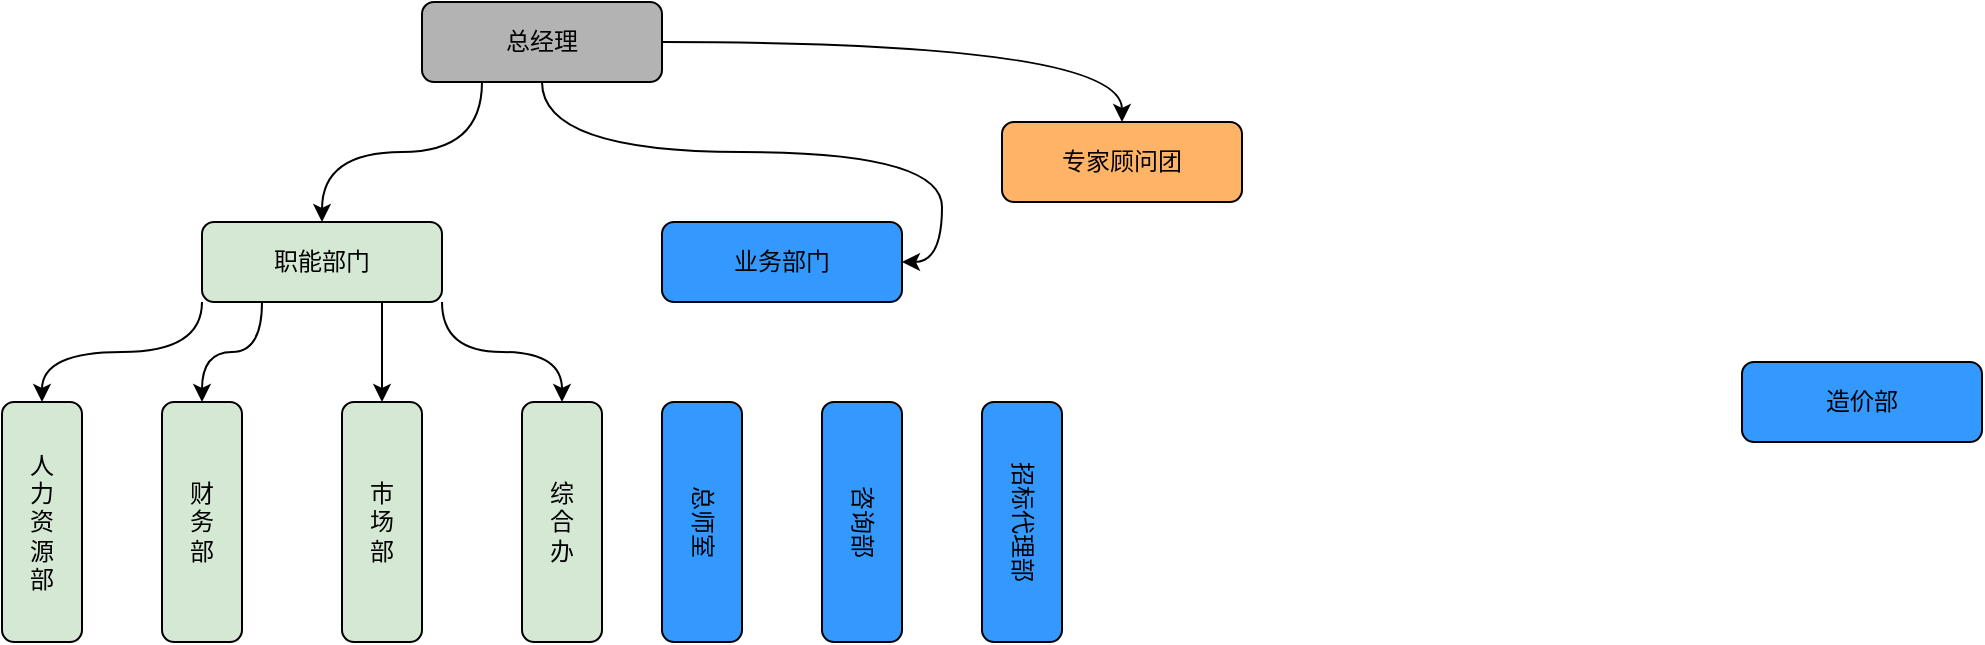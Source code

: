 <mxfile version="22.1.8" type="github">
  <diagram name="第 1 页" id="9VEeLwtgq9xPFcdnr5dx">
    <mxGraphModel dx="854" dy="502" grid="1" gridSize="10" guides="1" tooltips="1" connect="1" arrows="1" fold="1" page="1" pageScale="1" pageWidth="3300" pageHeight="4681" math="0" shadow="0">
      <root>
        <mxCell id="0" />
        <mxCell id="1" parent="0" />
        <mxCell id="NR2siYvtesKDERceZomX-17" style="edgeStyle=orthogonalEdgeStyle;rounded=0;orthogonalLoop=1;jettySize=auto;html=1;entryX=1;entryY=0.5;entryDx=0;entryDy=0;elbow=vertical;curved=1;" edge="1" parent="1" source="NR2siYvtesKDERceZomX-5" target="NR2siYvtesKDERceZomX-12">
          <mxGeometry relative="1" as="geometry" />
        </mxCell>
        <mxCell id="NR2siYvtesKDERceZomX-33" style="edgeStyle=orthogonalEdgeStyle;rounded=0;orthogonalLoop=1;jettySize=auto;html=1;exitX=0.25;exitY=1;exitDx=0;exitDy=0;curved=1;" edge="1" parent="1" source="NR2siYvtesKDERceZomX-5" target="NR2siYvtesKDERceZomX-6">
          <mxGeometry relative="1" as="geometry" />
        </mxCell>
        <mxCell id="NR2siYvtesKDERceZomX-34" style="edgeStyle=orthogonalEdgeStyle;rounded=0;orthogonalLoop=1;jettySize=auto;html=1;exitX=1;exitY=0.5;exitDx=0;exitDy=0;curved=1;" edge="1" parent="1" source="NR2siYvtesKDERceZomX-5" target="NR2siYvtesKDERceZomX-18">
          <mxGeometry relative="1" as="geometry" />
        </mxCell>
        <mxCell id="NR2siYvtesKDERceZomX-5" value="总经理" style="rounded=1;whiteSpace=wrap;html=1;fillColor=#B3B3B3;fillStyle=auto;gradientColor=none;" vertex="1" parent="1">
          <mxGeometry x="280" y="20" width="120" height="40" as="geometry" />
        </mxCell>
        <mxCell id="NR2siYvtesKDERceZomX-28" style="edgeStyle=orthogonalEdgeStyle;rounded=0;orthogonalLoop=1;jettySize=auto;html=1;exitX=0;exitY=1;exitDx=0;exitDy=0;curved=1;" edge="1" parent="1" source="NR2siYvtesKDERceZomX-6" target="NR2siYvtesKDERceZomX-11">
          <mxGeometry relative="1" as="geometry" />
        </mxCell>
        <mxCell id="NR2siYvtesKDERceZomX-29" style="edgeStyle=orthogonalEdgeStyle;rounded=0;orthogonalLoop=1;jettySize=auto;html=1;exitX=1;exitY=1;exitDx=0;exitDy=0;curved=1;" edge="1" parent="1" source="NR2siYvtesKDERceZomX-6" target="NR2siYvtesKDERceZomX-14">
          <mxGeometry relative="1" as="geometry" />
        </mxCell>
        <mxCell id="NR2siYvtesKDERceZomX-30" style="edgeStyle=orthogonalEdgeStyle;rounded=0;orthogonalLoop=1;jettySize=auto;html=1;exitX=0.75;exitY=1;exitDx=0;exitDy=0;entryX=0;entryY=0.5;entryDx=0;entryDy=0;curved=1;" edge="1" parent="1" source="NR2siYvtesKDERceZomX-6" target="NR2siYvtesKDERceZomX-15">
          <mxGeometry relative="1" as="geometry" />
        </mxCell>
        <mxCell id="NR2siYvtesKDERceZomX-31" style="edgeStyle=orthogonalEdgeStyle;rounded=0;orthogonalLoop=1;jettySize=auto;html=1;exitX=0.25;exitY=1;exitDx=0;exitDy=0;entryX=0;entryY=0.5;entryDx=0;entryDy=0;curved=1;" edge="1" parent="1" source="NR2siYvtesKDERceZomX-6" target="NR2siYvtesKDERceZomX-13">
          <mxGeometry relative="1" as="geometry" />
        </mxCell>
        <mxCell id="NR2siYvtesKDERceZomX-6" value="职能部门" style="rounded=1;whiteSpace=wrap;html=1;fillColor=#D5E8D4;" vertex="1" parent="1">
          <mxGeometry x="170" y="130" width="120" height="40" as="geometry" />
        </mxCell>
        <mxCell id="NR2siYvtesKDERceZomX-11" value="人&lt;br&gt;力&lt;br&gt;资&lt;br&gt;源&lt;br&gt;部" style="rounded=1;whiteSpace=wrap;html=1;fillColor=#D5E8D4;rotation=90;verticalAlign=middle;align=center;horizontal=0;" vertex="1" parent="1">
          <mxGeometry x="30" y="260" width="120" height="40" as="geometry" />
        </mxCell>
        <mxCell id="NR2siYvtesKDERceZomX-12" value="业务部门" style="rounded=1;whiteSpace=wrap;html=1;fillColor=#3399FF;" vertex="1" parent="1">
          <mxGeometry x="400" y="130" width="120" height="40" as="geometry" />
        </mxCell>
        <mxCell id="NR2siYvtesKDERceZomX-13" value="财&lt;br&gt;务&lt;br&gt;部" style="rounded=1;whiteSpace=wrap;html=1;fillColor=#D5E8D4;rotation=90;horizontal=0;" vertex="1" parent="1">
          <mxGeometry x="110" y="260" width="120" height="40" as="geometry" />
        </mxCell>
        <mxCell id="NR2siYvtesKDERceZomX-14" value="综&lt;br&gt;合&lt;br&gt;办" style="rounded=1;whiteSpace=wrap;html=1;fillColor=#D5E8D4;rotation=90;horizontal=0;" vertex="1" parent="1">
          <mxGeometry x="290" y="260" width="120" height="40" as="geometry" />
        </mxCell>
        <mxCell id="NR2siYvtesKDERceZomX-15" value="市&lt;br&gt;场&lt;br&gt;部" style="rounded=1;whiteSpace=wrap;html=1;fillColor=#D5E8D4;rotation=90;horizontal=0;" vertex="1" parent="1">
          <mxGeometry x="200" y="260" width="120" height="40" as="geometry" />
        </mxCell>
        <mxCell id="NR2siYvtesKDERceZomX-16" value="总师室" style="rounded=1;whiteSpace=wrap;html=1;fillColor=#3399FF;rotation=90;" vertex="1" parent="1">
          <mxGeometry x="360" y="260" width="120" height="40" as="geometry" />
        </mxCell>
        <mxCell id="NR2siYvtesKDERceZomX-18" value="专家顾问团" style="rounded=1;whiteSpace=wrap;html=1;fillColor=#FFB366;" vertex="1" parent="1">
          <mxGeometry x="570" y="80" width="120" height="40" as="geometry" />
        </mxCell>
        <mxCell id="NR2siYvtesKDERceZomX-19" value="咨询部" style="rounded=1;whiteSpace=wrap;html=1;fillColor=#3399FF;rotation=90;" vertex="1" parent="1">
          <mxGeometry x="440" y="260" width="120" height="40" as="geometry" />
        </mxCell>
        <mxCell id="NR2siYvtesKDERceZomX-20" value="招标代理部" style="rounded=1;whiteSpace=wrap;html=1;fillColor=#3399FF;rotation=90;" vertex="1" parent="1">
          <mxGeometry x="520" y="260" width="120" height="40" as="geometry" />
        </mxCell>
        <mxCell id="NR2siYvtesKDERceZomX-21" value="造价部" style="rounded=1;whiteSpace=wrap;html=1;fillColor=#3399FF;" vertex="1" parent="1">
          <mxGeometry x="940" y="200" width="120" height="40" as="geometry" />
        </mxCell>
      </root>
    </mxGraphModel>
  </diagram>
</mxfile>
